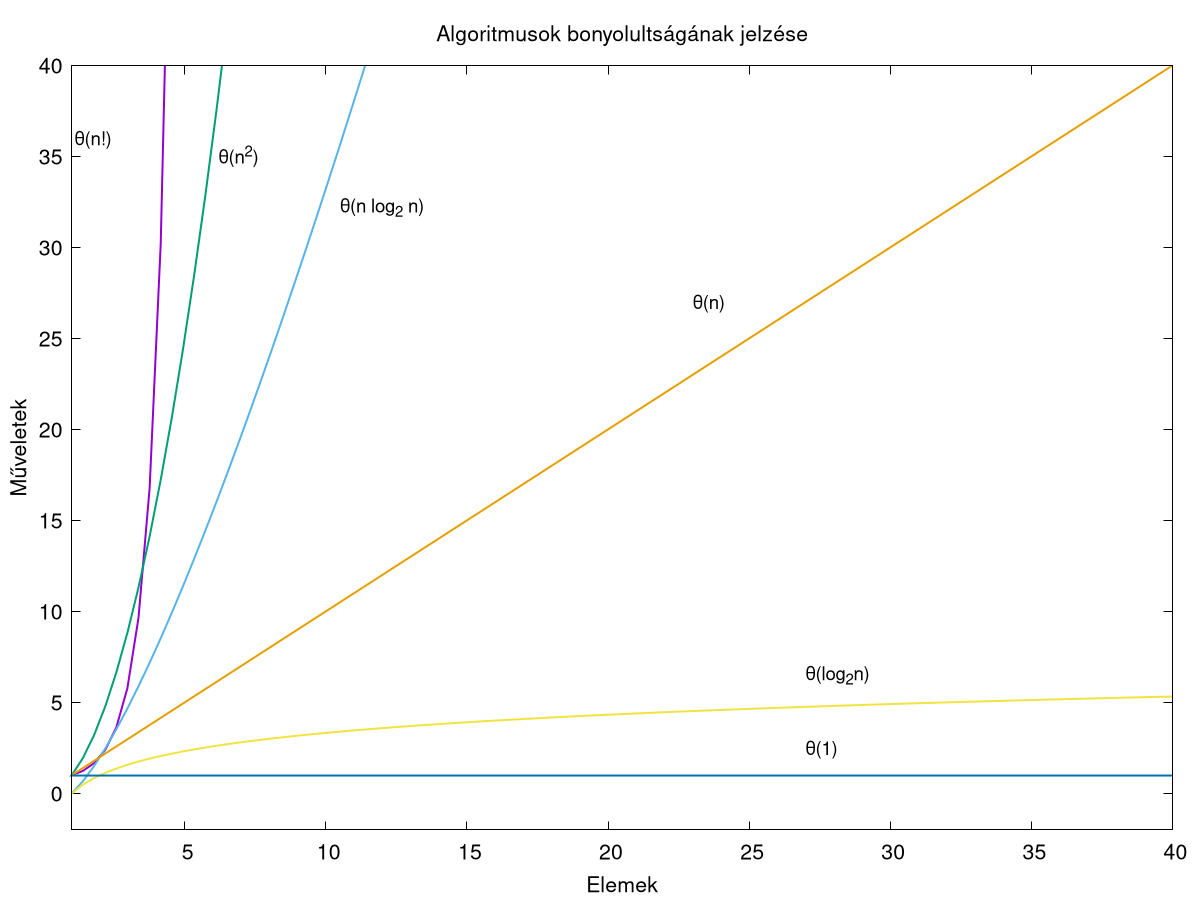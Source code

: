 
set label "θ(1)" at first 27, first 2.5 font "Helvetica,14"
set label "θ(log_2n)" at first 27, first 6.6 font "Helvetica,14"
set label "θ(n)" at first 23, first 27 font "Helvetica,14"
set label "θ(n log_2 n)" at first 10.5, first 32.3 font "Helvetica,14"
set label "θ(n^2)" at first 6.2, first 35 font "Helvetica,14"
set label "θ(n!)" at first 1.1, first 36 font "Helvetica,14"

set nokey
set tics font "Helvetica,16"
width = 2
set title "Algoritmusok bonyolultságának jelzése" font "Helvetica,16"
set xlabel "Elemek" font "Helvetica, 16"
set ylabel "Műveletek" font "Helvetica, 16"

plot [1:40] [-2:40] gamma(x+1) lw width, x**2 lw width, x*log(x)/log(2) lw width,x lw width,log(x)/log(2) lw width,1 lw width

